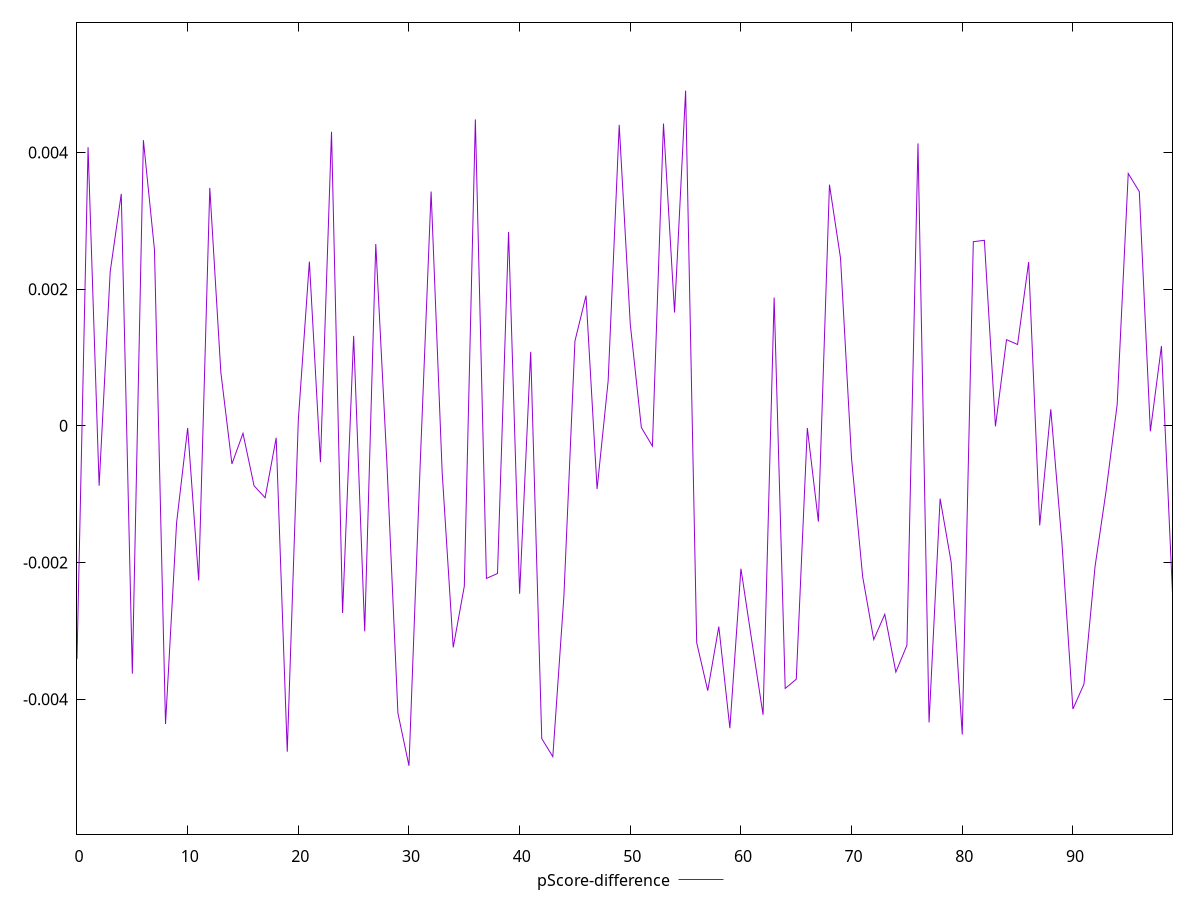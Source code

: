 reset

$pScoreDifference <<EOF
0 -0.003412763954542042
1 0.004076321535238403
2 -0.000876694967354652
3 0.0022558581456939564
4 0.0033937039826192894
5 -0.0036267325539719453
6 0.00417929878602008
7 0.002577161939402828
8 -0.0043624456773624365
9 -0.0014172970786096029
10 -0.000031488430521586785
11 -0.002263419335892136
12 0.0034812296312358715
13 0.0007812049973783264
14 -0.0005576545091787177
15 -0.00010983296835076484
16 -0.0008766949673549851
17 -0.001051928644113631
18 -0.00017531000461978863
19 -0.004767846253265318
20 0.00008306853877781961
21 0.002402439817028812
22 -0.0005319680474382693
23 0.004302242399091827
24 -0.0027383483109187923
25 0.0013156569308810928
26 -0.003007638295088322
27 0.002659904366114749
28 -0.0005234314119564321
29 -0.004203422427306203
30 -0.004973697535324617
31 -0.0006194244754224032
32 0.0034275239272620883
33 -0.0006803878944375841
34 -0.0032414857463207714
35 -0.0023472203152296034
36 0.004482687641498062
37 -0.002232768933452145
38 -0.0021603429825650666
39 0.002835325899548935
40 -0.0024575149202183955
41 0.0010830438625306638
42 -0.004575849016267952
43 -0.0048406126056527166
44 -0.0024952961077473468
45 0.0012409564304832754
46 0.0019046608285416822
47 -0.0009250946029113472
48 0.000656864871477203
49 0.004402433092654534
50 0.0014862615555930603
51 -0.000024507389125627554
52 -0.0002974586248143396
53 0.004422003973063804
54 0.0016575675366049536
55 0.004903864513643219
56 -0.0031720422109170476
57 -0.0038739897768163
58 -0.0029371555995496013
59 -0.004423882199790452
60 -0.0020897444317245772
61 -0.003165833928784112
62 -0.004227681821066143
63 0.001877150771942837
64 -0.0038425403363027133
65 -0.003707131938484154
66 -0.000031854899383787494
67 -0.0014016365960959343
68 0.0035285933087742527
69 0.0024519953997027555
70 -0.0004889288915208567
71 -0.002206537778354112
72 -0.003126566757119087
73 -0.0027573720660887258
74 -0.003602821374909193
75 -0.003209988306952072
76 0.004131791144663
77 -0.004339239696816599
78 -0.0010649989494260215
79 -0.001998251505419324
80 -0.0045159560841776525
81 0.002694026283194373
82 0.002714432938723421
83 -0.000007267381638698112
84 0.0012604723782759786
85 0.001189752155917434
86 0.0023962617465829172
87 -0.001457304948391247
88 0.00024286781175419936
89 -0.0016921182048535988
90 -0.004143307987458211
91 -0.0037786872736377264
92 -0.002059299969358719
93 -0.00095117494528274
94 0.00031143405126876633
95 0.0036918947996686935
96 0.0034264369961861663
97 -0.00008015597781674266
98 0.0011660631679765165
99 -0.0024514820484444755
EOF

set key outside below
set xrange [0:99]
set yrange [-0.005973697535324617:0.005903864513643219]
set trange [-0.005973697535324617:0.005903864513643219]
set terminal svg size 640, 500 enhanced background rgb 'white'
set output "report_00013_2021-02-09T12-04-24.940Z/total-blocking-time/samples/pages+cached+noadtech+nomedia/pScore-difference/values.svg"

plot $pScoreDifference title "pScore-difference" with line

reset
